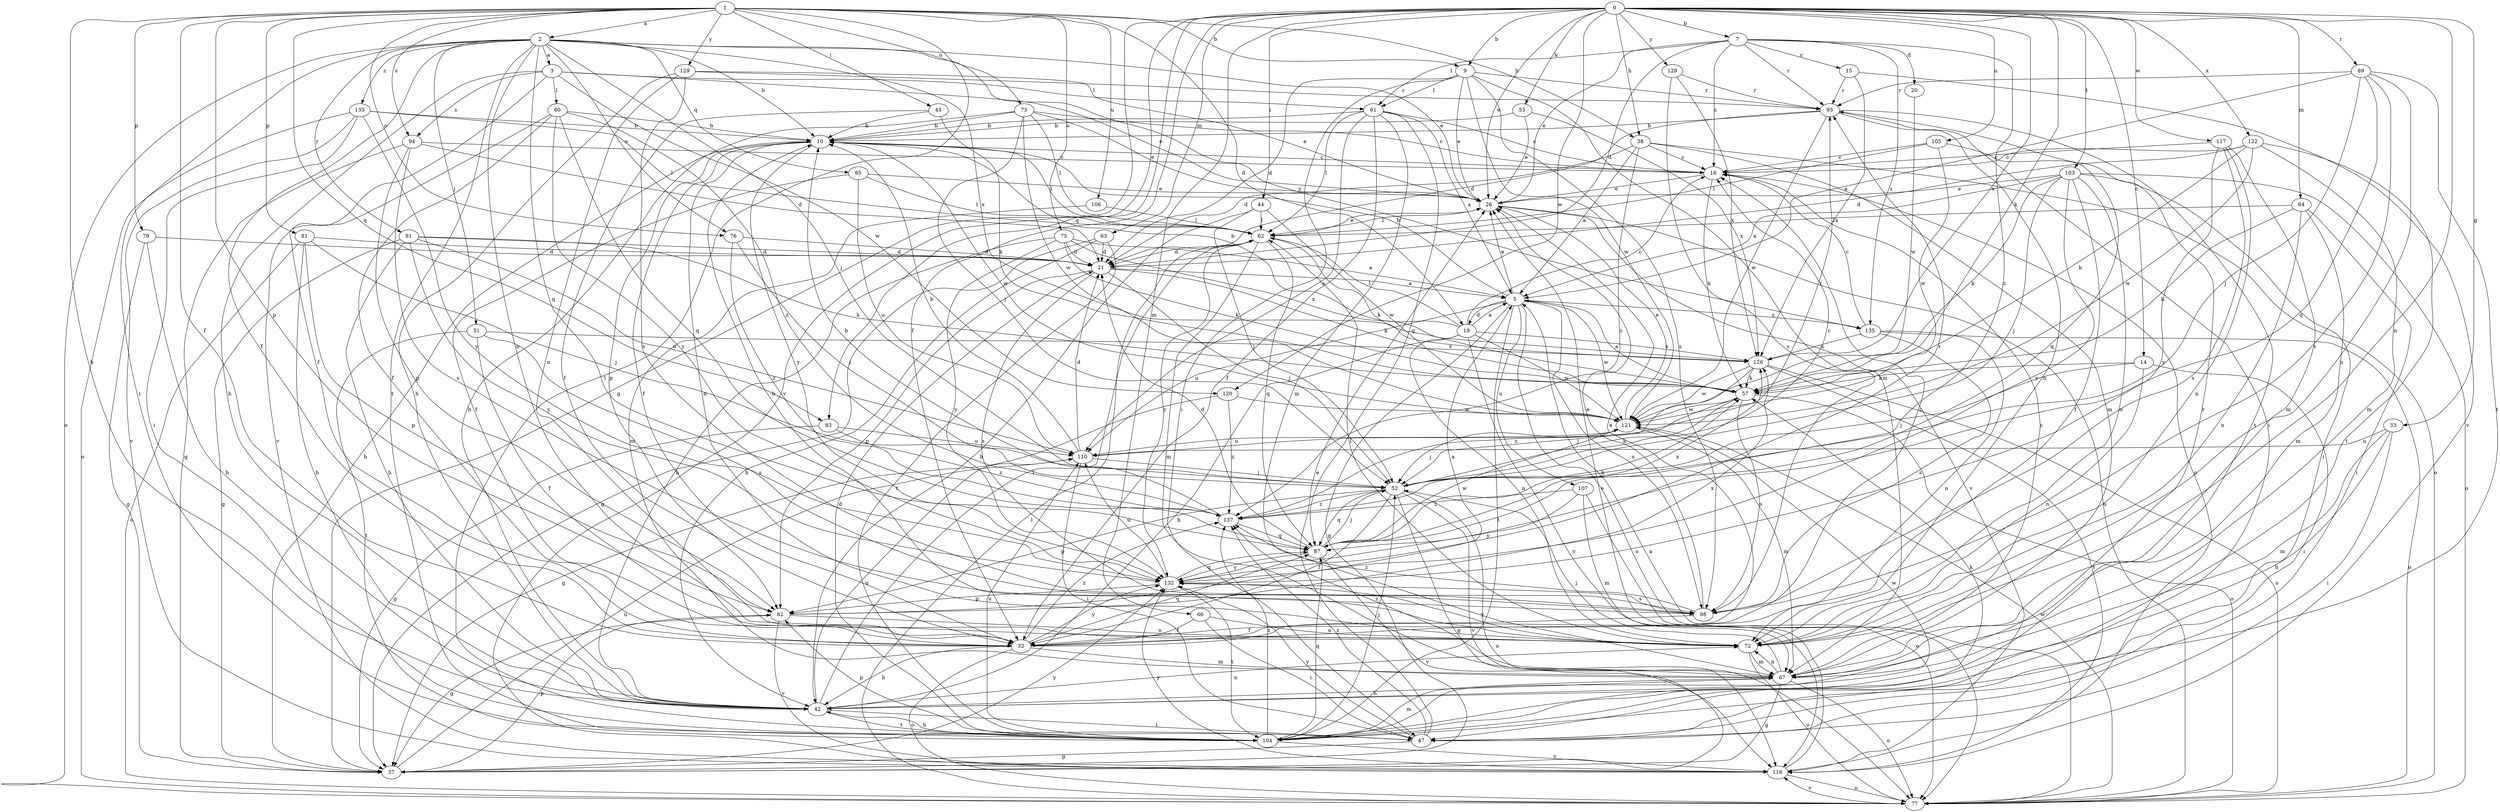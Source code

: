 strict digraph  {
0;
1;
2;
3;
5;
7;
9;
10;
14;
15;
16;
19;
20;
21;
26;
32;
33;
37;
38;
42;
44;
45;
47;
51;
52;
53;
57;
60;
61;
62;
63;
64;
66;
67;
72;
73;
75;
76;
77;
79;
81;
82;
83;
85;
87;
89;
91;
93;
94;
98;
103;
104;
105;
106;
107;
110;
116;
117;
120;
121;
122;
126;
128;
129;
132;
133;
135;
137;
0 -> 7  [label=b];
0 -> 9  [label=b];
0 -> 14  [label=c];
0 -> 26  [label=e];
0 -> 32  [label=f];
0 -> 33  [label=g];
0 -> 37  [label=g];
0 -> 38  [label=h];
0 -> 44  [label=i];
0 -> 53  [label=k];
0 -> 57  [label=k];
0 -> 63  [label=m];
0 -> 64  [label=m];
0 -> 66  [label=m];
0 -> 72  [label=n];
0 -> 83  [label=q];
0 -> 89  [label=r];
0 -> 103  [label=t];
0 -> 105  [label=u];
0 -> 116  [label=v];
0 -> 117  [label=w];
0 -> 120  [label=w];
0 -> 122  [label=x];
0 -> 126  [label=x];
0 -> 128  [label=y];
1 -> 2  [label=a];
1 -> 9  [label=b];
1 -> 19  [label=d];
1 -> 32  [label=f];
1 -> 38  [label=h];
1 -> 42  [label=h];
1 -> 45  [label=i];
1 -> 73  [label=o];
1 -> 75  [label=o];
1 -> 76  [label=o];
1 -> 79  [label=p];
1 -> 81  [label=p];
1 -> 82  [label=p];
1 -> 83  [label=q];
1 -> 94  [label=s];
1 -> 104  [label=t];
1 -> 106  [label=u];
1 -> 129  [label=y];
2 -> 3  [label=a];
2 -> 10  [label=b];
2 -> 26  [label=e];
2 -> 32  [label=f];
2 -> 47  [label=i];
2 -> 51  [label=j];
2 -> 52  [label=j];
2 -> 72  [label=n];
2 -> 76  [label=o];
2 -> 77  [label=o];
2 -> 85  [label=q];
2 -> 87  [label=q];
2 -> 91  [label=r];
2 -> 104  [label=t];
2 -> 126  [label=x];
2 -> 133  [label=z];
2 -> 135  [label=z];
3 -> 26  [label=e];
3 -> 32  [label=f];
3 -> 42  [label=h];
3 -> 60  [label=l];
3 -> 61  [label=l];
3 -> 94  [label=s];
3 -> 120  [label=w];
5 -> 10  [label=b];
5 -> 19  [label=d];
5 -> 26  [label=e];
5 -> 37  [label=g];
5 -> 77  [label=o];
5 -> 98  [label=s];
5 -> 104  [label=t];
5 -> 107  [label=u];
5 -> 110  [label=u];
5 -> 121  [label=w];
5 -> 135  [label=z];
7 -> 15  [label=c];
7 -> 16  [label=c];
7 -> 20  [label=d];
7 -> 21  [label=d];
7 -> 26  [label=e];
7 -> 61  [label=l];
7 -> 93  [label=r];
7 -> 135  [label=z];
7 -> 137  [label=z];
9 -> 21  [label=d];
9 -> 26  [label=e];
9 -> 47  [label=i];
9 -> 61  [label=l];
9 -> 67  [label=m];
9 -> 93  [label=r];
9 -> 98  [label=s];
9 -> 121  [label=w];
10 -> 16  [label=c];
10 -> 32  [label=f];
10 -> 62  [label=l];
10 -> 72  [label=n];
10 -> 82  [label=p];
10 -> 121  [label=w];
10 -> 132  [label=y];
14 -> 47  [label=i];
14 -> 52  [label=j];
14 -> 57  [label=k];
14 -> 72  [label=n];
15 -> 93  [label=r];
15 -> 116  [label=v];
15 -> 126  [label=x];
16 -> 26  [label=e];
16 -> 57  [label=k];
19 -> 5  [label=a];
19 -> 10  [label=b];
19 -> 16  [label=c];
19 -> 42  [label=h];
19 -> 62  [label=l];
19 -> 72  [label=n];
19 -> 116  [label=v];
19 -> 121  [label=w];
19 -> 126  [label=x];
20 -> 121  [label=w];
21 -> 5  [label=a];
21 -> 52  [label=j];
21 -> 57  [label=k];
21 -> 82  [label=p];
21 -> 98  [label=s];
26 -> 62  [label=l];
26 -> 77  [label=o];
26 -> 116  [label=v];
32 -> 16  [label=c];
32 -> 26  [label=e];
32 -> 42  [label=h];
32 -> 67  [label=m];
32 -> 77  [label=o];
32 -> 87  [label=q];
32 -> 132  [label=y];
32 -> 137  [label=z];
33 -> 42  [label=h];
33 -> 47  [label=i];
33 -> 67  [label=m];
33 -> 110  [label=u];
37 -> 10  [label=b];
37 -> 82  [label=p];
37 -> 110  [label=u];
37 -> 132  [label=y];
38 -> 5  [label=a];
38 -> 16  [label=c];
38 -> 21  [label=d];
38 -> 67  [label=m];
38 -> 77  [label=o];
38 -> 137  [label=z];
42 -> 47  [label=i];
42 -> 62  [label=l];
42 -> 72  [label=n];
42 -> 93  [label=r];
42 -> 104  [label=t];
42 -> 110  [label=u];
44 -> 42  [label=h];
44 -> 52  [label=j];
44 -> 62  [label=l];
44 -> 121  [label=w];
45 -> 10  [label=b];
45 -> 32  [label=f];
45 -> 57  [label=k];
47 -> 26  [label=e];
47 -> 37  [label=g];
47 -> 132  [label=y];
47 -> 137  [label=z];
51 -> 32  [label=f];
51 -> 98  [label=s];
51 -> 104  [label=t];
51 -> 126  [label=x];
52 -> 16  [label=c];
52 -> 32  [label=f];
52 -> 37  [label=g];
52 -> 57  [label=k];
52 -> 77  [label=o];
52 -> 82  [label=p];
52 -> 87  [label=q];
52 -> 116  [label=v];
52 -> 137  [label=z];
53 -> 10  [label=b];
53 -> 26  [label=e];
53 -> 126  [label=x];
57 -> 5  [label=a];
57 -> 52  [label=j];
57 -> 77  [label=o];
57 -> 98  [label=s];
57 -> 121  [label=w];
60 -> 10  [label=b];
60 -> 32  [label=f];
60 -> 87  [label=q];
60 -> 116  [label=v];
60 -> 132  [label=y];
60 -> 137  [label=z];
61 -> 5  [label=a];
61 -> 10  [label=b];
61 -> 16  [label=c];
61 -> 32  [label=f];
61 -> 62  [label=l];
61 -> 67  [label=m];
61 -> 87  [label=q];
61 -> 110  [label=u];
62 -> 21  [label=d];
62 -> 26  [label=e];
62 -> 57  [label=k];
62 -> 67  [label=m];
62 -> 87  [label=q];
62 -> 132  [label=y];
63 -> 21  [label=d];
63 -> 37  [label=g];
63 -> 42  [label=h];
63 -> 104  [label=t];
64 -> 47  [label=i];
64 -> 57  [label=k];
64 -> 62  [label=l];
64 -> 67  [label=m];
64 -> 72  [label=n];
66 -> 32  [label=f];
66 -> 47  [label=i];
66 -> 72  [label=n];
67 -> 16  [label=c];
67 -> 37  [label=g];
67 -> 42  [label=h];
67 -> 52  [label=j];
67 -> 72  [label=n];
67 -> 77  [label=o];
67 -> 137  [label=z];
72 -> 10  [label=b];
72 -> 62  [label=l];
72 -> 67  [label=m];
72 -> 77  [label=o];
72 -> 132  [label=y];
73 -> 10  [label=b];
73 -> 16  [label=c];
73 -> 26  [label=e];
73 -> 42  [label=h];
73 -> 52  [label=j];
73 -> 62  [label=l];
73 -> 121  [label=w];
75 -> 5  [label=a];
75 -> 21  [label=d];
75 -> 42  [label=h];
75 -> 57  [label=k];
75 -> 126  [label=x];
75 -> 132  [label=y];
76 -> 21  [label=d];
76 -> 52  [label=j];
76 -> 137  [label=z];
77 -> 5  [label=a];
77 -> 62  [label=l];
77 -> 116  [label=v];
77 -> 121  [label=w];
79 -> 21  [label=d];
79 -> 37  [label=g];
79 -> 42  [label=h];
81 -> 21  [label=d];
81 -> 42  [label=h];
81 -> 52  [label=j];
81 -> 77  [label=o];
81 -> 82  [label=p];
82 -> 5  [label=a];
82 -> 37  [label=g];
82 -> 72  [label=n];
82 -> 116  [label=v];
82 -> 126  [label=x];
83 -> 37  [label=g];
83 -> 110  [label=u];
83 -> 137  [label=z];
85 -> 26  [label=e];
85 -> 32  [label=f];
85 -> 62  [label=l];
85 -> 110  [label=u];
87 -> 21  [label=d];
87 -> 52  [label=j];
87 -> 57  [label=k];
87 -> 116  [label=v];
87 -> 121  [label=w];
87 -> 126  [label=x];
87 -> 132  [label=y];
89 -> 5  [label=a];
89 -> 52  [label=j];
89 -> 72  [label=n];
89 -> 87  [label=q];
89 -> 93  [label=r];
89 -> 98  [label=s];
89 -> 104  [label=t];
91 -> 21  [label=d];
91 -> 37  [label=g];
91 -> 42  [label=h];
91 -> 57  [label=k];
91 -> 110  [label=u];
91 -> 132  [label=y];
93 -> 10  [label=b];
93 -> 21  [label=d];
93 -> 47  [label=i];
93 -> 72  [label=n];
93 -> 104  [label=t];
93 -> 121  [label=w];
94 -> 16  [label=c];
94 -> 21  [label=d];
94 -> 37  [label=g];
94 -> 82  [label=p];
94 -> 98  [label=s];
98 -> 26  [label=e];
98 -> 32  [label=f];
98 -> 137  [label=z];
103 -> 5  [label=a];
103 -> 26  [label=e];
103 -> 32  [label=f];
103 -> 47  [label=i];
103 -> 52  [label=j];
103 -> 57  [label=k];
103 -> 72  [label=n];
103 -> 77  [label=o];
103 -> 132  [label=y];
104 -> 21  [label=d];
104 -> 42  [label=h];
104 -> 52  [label=j];
104 -> 57  [label=k];
104 -> 67  [label=m];
104 -> 82  [label=p];
104 -> 87  [label=q];
104 -> 110  [label=u];
104 -> 116  [label=v];
104 -> 121  [label=w];
104 -> 137  [label=z];
105 -> 16  [label=c];
105 -> 62  [label=l];
105 -> 87  [label=q];
105 -> 121  [label=w];
106 -> 62  [label=l];
106 -> 67  [label=m];
107 -> 67  [label=m];
107 -> 77  [label=o];
107 -> 132  [label=y];
107 -> 137  [label=z];
110 -> 10  [label=b];
110 -> 21  [label=d];
110 -> 47  [label=i];
110 -> 52  [label=j];
110 -> 93  [label=r];
116 -> 16  [label=c];
116 -> 26  [label=e];
116 -> 77  [label=o];
116 -> 132  [label=y];
117 -> 16  [label=c];
117 -> 67  [label=m];
117 -> 72  [label=n];
117 -> 98  [label=s];
117 -> 132  [label=y];
120 -> 37  [label=g];
120 -> 121  [label=w];
120 -> 137  [label=z];
121 -> 26  [label=e];
121 -> 52  [label=j];
121 -> 67  [label=m];
121 -> 110  [label=u];
122 -> 16  [label=c];
122 -> 21  [label=d];
122 -> 57  [label=k];
122 -> 67  [label=m];
122 -> 104  [label=t];
122 -> 121  [label=w];
126 -> 57  [label=k];
126 -> 77  [label=o];
126 -> 116  [label=v];
126 -> 121  [label=w];
126 -> 137  [label=z];
128 -> 93  [label=r];
128 -> 98  [label=s];
128 -> 126  [label=x];
129 -> 26  [label=e];
129 -> 42  [label=h];
129 -> 72  [label=n];
129 -> 93  [label=r];
129 -> 98  [label=s];
132 -> 82  [label=p];
132 -> 87  [label=q];
132 -> 93  [label=r];
132 -> 98  [label=s];
132 -> 104  [label=t];
132 -> 110  [label=u];
133 -> 10  [label=b];
133 -> 47  [label=i];
133 -> 62  [label=l];
133 -> 77  [label=o];
133 -> 116  [label=v];
133 -> 132  [label=y];
135 -> 16  [label=c];
135 -> 72  [label=n];
135 -> 77  [label=o];
135 -> 98  [label=s];
135 -> 126  [label=x];
137 -> 10  [label=b];
137 -> 87  [label=q];
}
